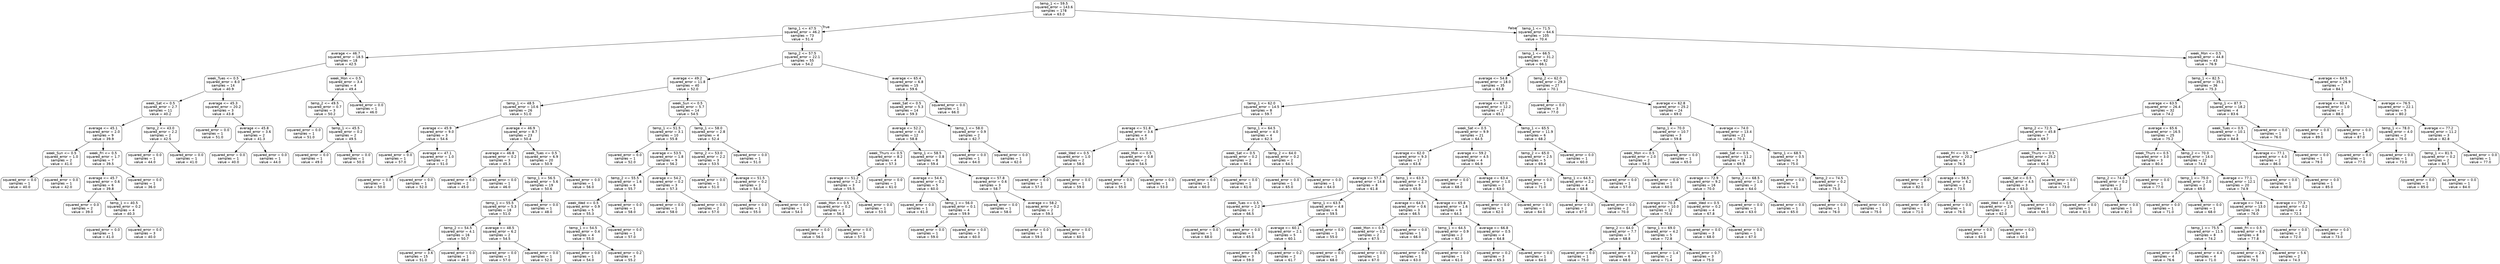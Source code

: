 digraph Tree {
node [shape=box, style="rounded", color="black", fontname="helvetica"] ;
edge [fontname="helvetica"] ;
0 [label="temp_1 <= 59.5\nsquared_error = 143.6\nsamples = 178\nvalue = 63.0"] ;
1 [label="temp_1 <= 47.5\nsquared_error = 46.2\nsamples = 73\nvalue = 51.4"] ;
0 -> 1 [labeldistance=2.5, labelangle=45, headlabel="True"] ;
2 [label="average <= 46.7\nsquared_error = 18.5\nsamples = 18\nvalue = 42.5"] ;
1 -> 2 ;
3 [label="week_Tues <= 0.5\nsquared_error = 8.0\nsamples = 14\nvalue = 40.9"] ;
2 -> 3 ;
4 [label="week_Sat <= 0.5\nsquared_error = 2.7\nsamples = 11\nvalue = 40.2"] ;
3 -> 4 ;
5 [label="average <= 45.1\nsquared_error = 2.0\nsamples = 9\nvalue = 39.9"] ;
4 -> 5 ;
6 [label="week_Sun <= 0.5\nsquared_error = 1.0\nsamples = 2\nvalue = 41.0"] ;
5 -> 6 ;
7 [label="squared_error = 0.0\nsamples = 1\nvalue = 40.0"] ;
6 -> 7 ;
8 [label="squared_error = 0.0\nsamples = 1\nvalue = 42.0"] ;
6 -> 8 ;
9 [label="week_Fri <= 0.5\nsquared_error = 1.7\nsamples = 7\nvalue = 39.5"] ;
5 -> 9 ;
10 [label="average <= 45.7\nsquared_error = 0.6\nsamples = 6\nvalue = 39.8"] ;
9 -> 10 ;
11 [label="squared_error = 0.0\nsamples = 2\nvalue = 39.0"] ;
10 -> 11 ;
12 [label="temp_1 <= 40.5\nsquared_error = 0.2\nsamples = 4\nvalue = 40.3"] ;
10 -> 12 ;
13 [label="squared_error = 0.0\nsamples = 1\nvalue = 41.0"] ;
12 -> 13 ;
14 [label="squared_error = 0.0\nsamples = 3\nvalue = 40.0"] ;
12 -> 14 ;
15 [label="squared_error = 0.0\nsamples = 1\nvalue = 36.0"] ;
9 -> 15 ;
16 [label="temp_2 <= 43.0\nsquared_error = 2.2\nsamples = 2\nvalue = 42.5"] ;
4 -> 16 ;
17 [label="squared_error = 0.0\nsamples = 1\nvalue = 44.0"] ;
16 -> 17 ;
18 [label="squared_error = 0.0\nsamples = 1\nvalue = 41.0"] ;
16 -> 18 ;
19 [label="average <= 45.3\nsquared_error = 20.2\nsamples = 3\nvalue = 43.8"] ;
3 -> 19 ;
20 [label="squared_error = 0.0\nsamples = 1\nvalue = 51.0"] ;
19 -> 20 ;
21 [label="average <= 45.8\nsquared_error = 3.6\nsamples = 2\nvalue = 41.3"] ;
19 -> 21 ;
22 [label="squared_error = 0.0\nsamples = 1\nvalue = 40.0"] ;
21 -> 22 ;
23 [label="squared_error = 0.0\nsamples = 1\nvalue = 44.0"] ;
21 -> 23 ;
24 [label="week_Mon <= 0.5\nsquared_error = 3.4\nsamples = 4\nvalue = 49.4"] ;
2 -> 24 ;
25 [label="temp_2 <= 49.5\nsquared_error = 0.7\nsamples = 3\nvalue = 50.2"] ;
24 -> 25 ;
26 [label="squared_error = 0.0\nsamples = 1\nvalue = 51.0"] ;
25 -> 26 ;
27 [label="temp_1 <= 45.5\nsquared_error = 0.2\nsamples = 2\nvalue = 49.5"] ;
25 -> 27 ;
28 [label="squared_error = 0.0\nsamples = 1\nvalue = 49.0"] ;
27 -> 28 ;
29 [label="squared_error = 0.0\nsamples = 1\nvalue = 50.0"] ;
27 -> 29 ;
30 [label="squared_error = 0.0\nsamples = 1\nvalue = 46.0"] ;
24 -> 30 ;
31 [label="temp_2 <= 57.5\nsquared_error = 22.1\nsamples = 55\nvalue = 54.2"] ;
1 -> 31 ;
32 [label="average <= 49.2\nsquared_error = 11.8\nsamples = 40\nvalue = 52.0"] ;
31 -> 32 ;
33 [label="temp_1 <= 48.5\nsquared_error = 10.6\nsamples = 26\nvalue = 51.0"] ;
32 -> 33 ;
34 [label="average <= 45.9\nsquared_error = 9.0\nsamples = 3\nvalue = 54.6"] ;
33 -> 34 ;
35 [label="squared_error = 0.0\nsamples = 1\nvalue = 57.0"] ;
34 -> 35 ;
36 [label="average <= 47.1\nsquared_error = 1.0\nsamples = 2\nvalue = 51.0"] ;
34 -> 36 ;
37 [label="squared_error = 0.0\nsamples = 1\nvalue = 50.0"] ;
36 -> 37 ;
38 [label="squared_error = 0.0\nsamples = 1\nvalue = 52.0"] ;
36 -> 38 ;
39 [label="average <= 46.9\nsquared_error = 8.7\nsamples = 23\nvalue = 50.4"] ;
33 -> 39 ;
40 [label="average <= 46.8\nsquared_error = 0.2\nsamples = 3\nvalue = 45.3"] ;
39 -> 40 ;
41 [label="squared_error = 0.0\nsamples = 2\nvalue = 45.0"] ;
40 -> 41 ;
42 [label="squared_error = 0.0\nsamples = 1\nvalue = 46.0"] ;
40 -> 42 ;
43 [label="week_Tues <= 0.5\nsquared_error = 6.9\nsamples = 20\nvalue = 50.9"] ;
39 -> 43 ;
44 [label="temp_1 <= 56.5\nsquared_error = 5.6\nsamples = 19\nvalue = 50.6"] ;
43 -> 44 ;
45 [label="temp_1 <= 55.5\nsquared_error = 5.3\nsamples = 18\nvalue = 51.0"] ;
44 -> 45 ;
46 [label="temp_2 <= 54.5\nsquared_error = 4.1\nsamples = 16\nvalue = 50.7"] ;
45 -> 46 ;
47 [label="squared_error = 3.6\nsamples = 15\nvalue = 51.0"] ;
46 -> 47 ;
48 [label="squared_error = 0.0\nsamples = 1\nvalue = 48.0"] ;
46 -> 48 ;
49 [label="average <= 48.5\nsquared_error = 6.2\nsamples = 2\nvalue = 54.5"] ;
45 -> 49 ;
50 [label="squared_error = 0.0\nsamples = 1\nvalue = 57.0"] ;
49 -> 50 ;
51 [label="squared_error = 0.0\nsamples = 1\nvalue = 52.0"] ;
49 -> 51 ;
52 [label="squared_error = 0.0\nsamples = 1\nvalue = 48.0"] ;
44 -> 52 ;
53 [label="squared_error = 0.0\nsamples = 1\nvalue = 56.0"] ;
43 -> 53 ;
54 [label="week_Sun <= 0.5\nsquared_error = 5.7\nsamples = 14\nvalue = 54.5"] ;
32 -> 54 ;
55 [label="temp_1 <= 51.5\nsquared_error = 3.1\nsamples = 10\nvalue = 55.8"] ;
54 -> 55 ;
56 [label="squared_error = 0.0\nsamples = 1\nvalue = 52.0"] ;
55 -> 56 ;
57 [label="average <= 53.5\nsquared_error = 1.8\nsamples = 9\nvalue = 56.2"] ;
55 -> 57 ;
58 [label="temp_2 <= 55.5\nsquared_error = 1.6\nsamples = 6\nvalue = 55.7"] ;
57 -> 58 ;
59 [label="week_Wed <= 0.5\nsquared_error = 0.9\nsamples = 5\nvalue = 55.3"] ;
58 -> 59 ;
60 [label="temp_1 <= 54.5\nsquared_error = 0.4\nsamples = 4\nvalue = 55.0"] ;
59 -> 60 ;
61 [label="squared_error = 0.0\nsamples = 1\nvalue = 54.0"] ;
60 -> 61 ;
62 [label="squared_error = 0.2\nsamples = 3\nvalue = 55.2"] ;
60 -> 62 ;
63 [label="squared_error = 0.0\nsamples = 1\nvalue = 57.0"] ;
59 -> 63 ;
64 [label="squared_error = 0.0\nsamples = 1\nvalue = 58.0"] ;
58 -> 64 ;
65 [label="average <= 54.2\nsquared_error = 0.2\nsamples = 3\nvalue = 57.3"] ;
57 -> 65 ;
66 [label="squared_error = 0.0\nsamples = 1\nvalue = 58.0"] ;
65 -> 66 ;
67 [label="squared_error = 0.0\nsamples = 2\nvalue = 57.0"] ;
65 -> 67 ;
68 [label="temp_1 <= 58.0\nsquared_error = 2.8\nsamples = 4\nvalue = 52.4"] ;
54 -> 68 ;
69 [label="temp_2 <= 53.0\nsquared_error = 2.2\nsamples = 3\nvalue = 53.5"] ;
68 -> 69 ;
70 [label="squared_error = 0.0\nsamples = 1\nvalue = 51.0"] ;
69 -> 70 ;
71 [label="average <= 51.5\nsquared_error = 0.2\nsamples = 2\nvalue = 54.3"] ;
69 -> 71 ;
72 [label="squared_error = 0.0\nsamples = 1\nvalue = 55.0"] ;
71 -> 72 ;
73 [label="squared_error = 0.0\nsamples = 1\nvalue = 54.0"] ;
71 -> 73 ;
74 [label="squared_error = 0.0\nsamples = 1\nvalue = 51.0"] ;
68 -> 74 ;
75 [label="average <= 65.4\nsquared_error = 6.8\nsamples = 15\nvalue = 59.6"] ;
31 -> 75 ;
76 [label="week_Sat <= 0.5\nsquared_error = 5.3\nsamples = 14\nvalue = 59.3"] ;
75 -> 76 ;
77 [label="average <= 52.2\nsquared_error = 4.0\nsamples = 12\nvalue = 58.8"] ;
76 -> 77 ;
78 [label="week_Thurs <= 0.5\nsquared_error = 8.2\nsamples = 4\nvalue = 57.3"] ;
77 -> 78 ;
79 [label="average <= 51.2\nsquared_error = 2.2\nsamples = 3\nvalue = 55.5"] ;
78 -> 79 ;
80 [label="week_Mon <= 0.5\nsquared_error = 0.2\nsamples = 2\nvalue = 56.3"] ;
79 -> 80 ;
81 [label="squared_error = 0.0\nsamples = 1\nvalue = 56.0"] ;
80 -> 81 ;
82 [label="squared_error = 0.0\nsamples = 1\nvalue = 57.0"] ;
80 -> 82 ;
83 [label="squared_error = 0.0\nsamples = 1\nvalue = 53.0"] ;
79 -> 83 ;
84 [label="squared_error = 0.0\nsamples = 1\nvalue = 61.0"] ;
78 -> 84 ;
85 [label="temp_1 <= 58.5\nsquared_error = 0.8\nsamples = 8\nvalue = 59.4"] ;
77 -> 85 ;
86 [label="average <= 54.6\nsquared_error = 0.2\nsamples = 5\nvalue = 60.0"] ;
85 -> 86 ;
87 [label="squared_error = 0.0\nsamples = 1\nvalue = 61.0"] ;
86 -> 87 ;
88 [label="temp_1 <= 56.0\nsquared_error = 0.1\nsamples = 4\nvalue = 59.9"] ;
86 -> 88 ;
89 [label="squared_error = 0.0\nsamples = 1\nvalue = 59.0"] ;
88 -> 89 ;
90 [label="squared_error = 0.0\nsamples = 3\nvalue = 60.0"] ;
88 -> 90 ;
91 [label="average <= 57.8\nsquared_error = 0.6\nsamples = 3\nvalue = 58.7"] ;
85 -> 91 ;
92 [label="squared_error = 0.0\nsamples = 1\nvalue = 58.0"] ;
91 -> 92 ;
93 [label="average <= 58.2\nsquared_error = 0.2\nsamples = 2\nvalue = 59.3"] ;
91 -> 93 ;
94 [label="squared_error = 0.0\nsamples = 1\nvalue = 59.0"] ;
93 -> 94 ;
95 [label="squared_error = 0.0\nsamples = 1\nvalue = 60.0"] ;
93 -> 95 ;
96 [label="temp_1 <= 58.0\nsquared_error = 0.9\nsamples = 2\nvalue = 62.7"] ;
76 -> 96 ;
97 [label="squared_error = 0.0\nsamples = 1\nvalue = 64.0"] ;
96 -> 97 ;
98 [label="squared_error = 0.0\nsamples = 1\nvalue = 62.0"] ;
96 -> 98 ;
99 [label="squared_error = 0.0\nsamples = 1\nvalue = 66.0"] ;
75 -> 99 ;
100 [label="temp_1 <= 71.5\nsquared_error = 64.6\nsamples = 105\nvalue = 70.4"] ;
0 -> 100 [labeldistance=2.5, labelangle=-45, headlabel="False"] ;
101 [label="temp_1 <= 66.5\nsquared_error = 31.2\nsamples = 62\nvalue = 66.1"] ;
100 -> 101 ;
102 [label="average <= 54.8\nsquared_error = 18.0\nsamples = 35\nvalue = 63.8"] ;
101 -> 102 ;
103 [label="temp_1 <= 62.0\nsquared_error = 14.5\nsamples = 8\nvalue = 59.7"] ;
102 -> 103 ;
104 [label="average <= 51.8\nsquared_error = 3.6\nsamples = 4\nvalue = 55.7"] ;
103 -> 104 ;
105 [label="week_Wed <= 0.5\nsquared_error = 1.0\nsamples = 2\nvalue = 58.0"] ;
104 -> 105 ;
106 [label="squared_error = 0.0\nsamples = 1\nvalue = 57.0"] ;
105 -> 106 ;
107 [label="squared_error = 0.0\nsamples = 1\nvalue = 59.0"] ;
105 -> 107 ;
108 [label="week_Mon <= 0.5\nsquared_error = 0.8\nsamples = 2\nvalue = 54.5"] ;
104 -> 108 ;
109 [label="squared_error = 0.0\nsamples = 1\nvalue = 55.0"] ;
108 -> 109 ;
110 [label="squared_error = 0.0\nsamples = 1\nvalue = 53.0"] ;
108 -> 110 ;
111 [label="temp_1 <= 64.5\nsquared_error = 4.0\nsamples = 4\nvalue = 62.3"] ;
103 -> 111 ;
112 [label="week_Sat <= 0.5\nsquared_error = 0.2\nsamples = 2\nvalue = 60.6"] ;
111 -> 112 ;
113 [label="squared_error = 0.0\nsamples = 1\nvalue = 60.0"] ;
112 -> 113 ;
114 [label="squared_error = 0.0\nsamples = 1\nvalue = 61.0"] ;
112 -> 114 ;
115 [label="temp_2 <= 64.0\nsquared_error = 0.2\nsamples = 2\nvalue = 64.5"] ;
111 -> 115 ;
116 [label="squared_error = 0.0\nsamples = 1\nvalue = 65.0"] ;
115 -> 116 ;
117 [label="squared_error = 0.0\nsamples = 1\nvalue = 64.0"] ;
115 -> 117 ;
118 [label="average <= 67.0\nsquared_error = 12.2\nsamples = 27\nvalue = 65.1"] ;
102 -> 118 ;
119 [label="week_Sat <= 0.5\nsquared_error = 9.9\nsamples = 21\nvalue = 64.5"] ;
118 -> 119 ;
120 [label="average <= 62.0\nsquared_error = 9.3\nsamples = 17\nvalue = 63.8"] ;
119 -> 120 ;
121 [label="average <= 57.2\nsquared_error = 14.8\nsamples = 8\nvalue = 61.8"] ;
120 -> 121 ;
122 [label="week_Tues <= 0.5\nsquared_error = 2.2\nsamples = 2\nvalue = 66.5"] ;
121 -> 122 ;
123 [label="squared_error = 0.0\nsamples = 1\nvalue = 68.0"] ;
122 -> 123 ;
124 [label="squared_error = 0.0\nsamples = 1\nvalue = 65.0"] ;
122 -> 124 ;
125 [label="temp_1 <= 63.5\nsquared_error = 4.8\nsamples = 6\nvalue = 59.5"] ;
121 -> 125 ;
126 [label="average <= 60.1\nsquared_error = 2.1\nsamples = 5\nvalue = 60.1"] ;
125 -> 126 ;
127 [label="squared_error = 0.5\nsamples = 3\nvalue = 59.0"] ;
126 -> 127 ;
128 [label="squared_error = 0.2\nsamples = 2\nvalue = 61.7"] ;
126 -> 128 ;
129 [label="squared_error = 0.0\nsamples = 1\nvalue = 55.0"] ;
125 -> 129 ;
130 [label="temp_1 <= 63.5\nsquared_error = 2.3\nsamples = 9\nvalue = 65.0"] ;
120 -> 130 ;
131 [label="average <= 64.5\nsquared_error = 0.6\nsamples = 3\nvalue = 66.5"] ;
130 -> 131 ;
132 [label="week_Mon <= 0.5\nsquared_error = 0.2\nsamples = 2\nvalue = 67.5"] ;
131 -> 132 ;
133 [label="squared_error = 0.0\nsamples = 1\nvalue = 68.0"] ;
132 -> 133 ;
134 [label="squared_error = 0.0\nsamples = 1\nvalue = 67.0"] ;
132 -> 134 ;
135 [label="squared_error = 0.0\nsamples = 1\nvalue = 66.0"] ;
131 -> 135 ;
136 [label="average <= 65.8\nsquared_error = 1.6\nsamples = 6\nvalue = 64.3"] ;
130 -> 136 ;
137 [label="temp_1 <= 64.5\nsquared_error = 0.9\nsamples = 2\nvalue = 62.3"] ;
136 -> 137 ;
138 [label="squared_error = 0.0\nsamples = 1\nvalue = 63.0"] ;
137 -> 138 ;
139 [label="squared_error = 0.0\nsamples = 1\nvalue = 61.0"] ;
137 -> 139 ;
140 [label="average <= 66.8\nsquared_error = 0.5\nsamples = 4\nvalue = 64.8"] ;
136 -> 140 ;
141 [label="squared_error = 0.2\nsamples = 3\nvalue = 65.3"] ;
140 -> 141 ;
142 [label="squared_error = 0.0\nsamples = 1\nvalue = 64.0"] ;
140 -> 142 ;
143 [label="average <= 59.2\nsquared_error = 4.5\nsamples = 4\nvalue = 66.9"] ;
119 -> 143 ;
144 [label="squared_error = 0.0\nsamples = 2\nvalue = 68.0"] ;
143 -> 144 ;
145 [label="average <= 63.4\nsquared_error = 1.0\nsamples = 2\nvalue = 63.0"] ;
143 -> 145 ;
146 [label="squared_error = 0.0\nsamples = 1\nvalue = 62.0"] ;
145 -> 146 ;
147 [label="squared_error = 0.0\nsamples = 1\nvalue = 64.0"] ;
145 -> 147 ;
148 [label="temp_1 <= 65.5\nsquared_error = 11.9\nsamples = 6\nvalue = 68.2"] ;
118 -> 148 ;
149 [label="temp_2 <= 65.0\nsquared_error = 2.5\nsamples = 5\nvalue = 69.4"] ;
148 -> 149 ;
150 [label="squared_error = 0.0\nsamples = 1\nvalue = 71.0"] ;
149 -> 150 ;
151 [label="temp_1 <= 64.5\nsquared_error = 2.2\nsamples = 4\nvalue = 68.8"] ;
149 -> 151 ;
152 [label="squared_error = 0.0\nsamples = 2\nvalue = 67.0"] ;
151 -> 152 ;
153 [label="squared_error = 0.0\nsamples = 2\nvalue = 70.0"] ;
151 -> 153 ;
154 [label="squared_error = 0.0\nsamples = 1\nvalue = 60.0"] ;
148 -> 154 ;
155 [label="temp_2 <= 62.0\nsquared_error = 29.3\nsamples = 27\nvalue = 70.1"] ;
101 -> 155 ;
156 [label="squared_error = 0.0\nsamples = 3\nvalue = 77.0"] ;
155 -> 156 ;
157 [label="average <= 62.8\nsquared_error = 25.2\nsamples = 24\nvalue = 69.0"] ;
155 -> 157 ;
158 [label="temp_1 <= 70.0\nsquared_error = 10.7\nsamples = 3\nvalue = 59.8"] ;
157 -> 158 ;
159 [label="week_Mon <= 0.5\nsquared_error = 2.0\nsamples = 2\nvalue = 58.0"] ;
158 -> 159 ;
160 [label="squared_error = 0.0\nsamples = 1\nvalue = 57.0"] ;
159 -> 160 ;
161 [label="squared_error = 0.0\nsamples = 1\nvalue = 60.0"] ;
159 -> 161 ;
162 [label="squared_error = 0.0\nsamples = 1\nvalue = 65.0"] ;
158 -> 162 ;
163 [label="average <= 74.0\nsquared_error = 13.4\nsamples = 21\nvalue = 70.3"] ;
157 -> 163 ;
164 [label="week_Sat <= 0.5\nsquared_error = 11.2\nsamples = 18\nvalue = 69.5"] ;
163 -> 164 ;
165 [label="average <= 72.9\nsquared_error = 9.2\nsamples = 16\nvalue = 70.0"] ;
164 -> 165 ;
166 [label="average <= 70.3\nsquared_error = 10.0\nsamples = 12\nvalue = 70.6"] ;
165 -> 166 ;
167 [label="temp_2 <= 64.0\nsquared_error = 7.7\nsamples = 7\nvalue = 68.8"] ;
166 -> 167 ;
168 [label="squared_error = 0.0\nsamples = 1\nvalue = 75.0"] ;
167 -> 168 ;
169 [label="squared_error = 3.2\nsamples = 6\nvalue = 68.0"] ;
167 -> 169 ;
170 [label="temp_1 <= 69.0\nsquared_error = 4.2\nsamples = 5\nvalue = 72.8"] ;
166 -> 170 ;
171 [label="squared_error = 1.4\nsamples = 2\nvalue = 71.4"] ;
170 -> 171 ;
172 [label="squared_error = 0.7\nsamples = 3\nvalue = 75.0"] ;
170 -> 172 ;
173 [label="week_Wed <= 0.5\nsquared_error = 0.2\nsamples = 4\nvalue = 67.8"] ;
165 -> 173 ;
174 [label="squared_error = 0.0\nsamples = 3\nvalue = 68.0"] ;
173 -> 174 ;
175 [label="squared_error = 0.0\nsamples = 1\nvalue = 67.0"] ;
173 -> 175 ;
176 [label="temp_2 <= 68.5\nsquared_error = 1.0\nsamples = 2\nvalue = 64.0"] ;
164 -> 176 ;
177 [label="squared_error = 0.0\nsamples = 1\nvalue = 63.0"] ;
176 -> 177 ;
178 [label="squared_error = 0.0\nsamples = 1\nvalue = 65.0"] ;
176 -> 178 ;
179 [label="temp_1 <= 68.5\nsquared_error = 0.5\nsamples = 3\nvalue = 75.0"] ;
163 -> 179 ;
180 [label="squared_error = 0.0\nsamples = 1\nvalue = 74.0"] ;
179 -> 180 ;
181 [label="temp_2 <= 74.5\nsquared_error = 0.2\nsamples = 2\nvalue = 75.3"] ;
179 -> 181 ;
182 [label="squared_error = 0.0\nsamples = 1\nvalue = 76.0"] ;
181 -> 182 ;
183 [label="squared_error = 0.0\nsamples = 1\nvalue = 75.0"] ;
181 -> 183 ;
184 [label="week_Mon <= 0.5\nsquared_error = 44.8\nsamples = 43\nvalue = 76.9"] ;
100 -> 184 ;
185 [label="temp_1 <= 82.5\nsquared_error = 35.1\nsamples = 36\nvalue = 75.3"] ;
184 -> 185 ;
186 [label="average <= 63.5\nsquared_error = 26.4\nsamples = 32\nvalue = 74.2"] ;
185 -> 186 ;
187 [label="temp_2 <= 72.5\nsquared_error = 45.8\nsamples = 7\nvalue = 69.7"] ;
186 -> 187 ;
188 [label="week_Fri <= 0.5\nsquared_error = 20.2\nsamples = 3\nvalue = 76.3"] ;
187 -> 188 ;
189 [label="squared_error = 0.0\nsamples = 1\nvalue = 82.0"] ;
188 -> 189 ;
190 [label="average <= 56.5\nsquared_error = 6.2\nsamples = 2\nvalue = 73.5"] ;
188 -> 190 ;
191 [label="squared_error = 0.0\nsamples = 1\nvalue = 71.0"] ;
190 -> 191 ;
192 [label="squared_error = 0.0\nsamples = 1\nvalue = 76.0"] ;
190 -> 192 ;
193 [label="week_Thurs <= 0.5\nsquared_error = 25.2\nsamples = 4\nvalue = 66.3"] ;
187 -> 193 ;
194 [label="week_Sat <= 0.5\nsquared_error = 4.5\nsamples = 3\nvalue = 63.0"] ;
193 -> 194 ;
195 [label="week_Wed <= 0.5\nsquared_error = 2.0\nsamples = 2\nvalue = 62.0"] ;
194 -> 195 ;
196 [label="squared_error = 0.0\nsamples = 1\nvalue = 63.0"] ;
195 -> 196 ;
197 [label="squared_error = 0.0\nsamples = 1\nvalue = 60.0"] ;
195 -> 197 ;
198 [label="squared_error = 0.0\nsamples = 1\nvalue = 66.0"] ;
194 -> 198 ;
199 [label="squared_error = 0.0\nsamples = 1\nvalue = 73.0"] ;
193 -> 199 ;
200 [label="average <= 65.6\nsquared_error = 16.5\nsamples = 25\nvalue = 75.2"] ;
186 -> 200 ;
201 [label="week_Thurs <= 0.5\nsquared_error = 3.0\nsamples = 3\nvalue = 80.4"] ;
200 -> 201 ;
202 [label="temp_2 <= 74.0\nsquared_error = 0.2\nsamples = 2\nvalue = 81.2"] ;
201 -> 202 ;
203 [label="squared_error = 0.0\nsamples = 1\nvalue = 81.0"] ;
202 -> 203 ;
204 [label="squared_error = 0.0\nsamples = 1\nvalue = 82.0"] ;
202 -> 204 ;
205 [label="squared_error = 0.0\nsamples = 1\nvalue = 77.0"] ;
201 -> 205 ;
206 [label="temp_2 <= 70.0\nsquared_error = 14.0\nsamples = 22\nvalue = 74.4"] ;
200 -> 206 ;
207 [label="temp_1 <= 75.0\nsquared_error = 2.0\nsamples = 2\nvalue = 69.0"] ;
206 -> 207 ;
208 [label="squared_error = 0.0\nsamples = 1\nvalue = 71.0"] ;
207 -> 208 ;
209 [label="squared_error = 0.0\nsamples = 1\nvalue = 68.0"] ;
207 -> 209 ;
210 [label="average <= 77.1\nsquared_error = 12.1\nsamples = 20\nvalue = 74.9"] ;
206 -> 210 ;
211 [label="average <= 74.6\nsquared_error = 13.0\nsamples = 16\nvalue = 76.0"] ;
210 -> 211 ;
212 [label="temp_1 <= 75.5\nsquared_error = 11.5\nsamples = 8\nvalue = 74.2"] ;
211 -> 212 ;
213 [label="squared_error = 3.7\nsamples = 4\nvalue = 76.6"] ;
212 -> 213 ;
214 [label="squared_error = 4.4\nsamples = 4\nvalue = 71.0"] ;
212 -> 214 ;
215 [label="week_Fri <= 0.5\nsquared_error = 8.0\nsamples = 8\nvalue = 77.8"] ;
211 -> 215 ;
216 [label="squared_error = 2.6\nsamples = 6\nvalue = 79.1"] ;
215 -> 216 ;
217 [label="squared_error = 5.6\nsamples = 2\nvalue = 74.3"] ;
215 -> 217 ;
218 [label="average <= 77.3\nsquared_error = 0.2\nsamples = 4\nvalue = 72.3"] ;
210 -> 218 ;
219 [label="squared_error = 0.0\nsamples = 2\nvalue = 72.0"] ;
218 -> 219 ;
220 [label="squared_error = 0.0\nsamples = 2\nvalue = 73.0"] ;
218 -> 220 ;
221 [label="temp_1 <= 87.5\nsquared_error = 18.2\nsamples = 4\nvalue = 83.6"] ;
185 -> 221 ;
222 [label="week_Tues <= 0.5\nsquared_error = 10.1\nsamples = 3\nvalue = 84.8"] ;
221 -> 222 ;
223 [label="average <= 77.1\nsquared_error = 4.0\nsamples = 2\nvalue = 86.0"] ;
222 -> 223 ;
224 [label="squared_error = 0.0\nsamples = 1\nvalue = 90.0"] ;
223 -> 224 ;
225 [label="squared_error = 0.0\nsamples = 1\nvalue = 85.0"] ;
223 -> 225 ;
226 [label="squared_error = 0.0\nsamples = 1\nvalue = 79.0"] ;
222 -> 226 ;
227 [label="squared_error = 0.0\nsamples = 1\nvalue = 76.0"] ;
221 -> 227 ;
228 [label="average <= 64.5\nsquared_error = 26.9\nsamples = 7\nvalue = 84.1"] ;
184 -> 228 ;
229 [label="average <= 60.4\nsquared_error = 1.0\nsamples = 2\nvalue = 88.0"] ;
228 -> 229 ;
230 [label="squared_error = 0.0\nsamples = 1\nvalue = 89.0"] ;
229 -> 230 ;
231 [label="squared_error = 0.0\nsamples = 1\nvalue = 87.0"] ;
229 -> 231 ;
232 [label="average <= 76.5\nsquared_error = 22.1\nsamples = 5\nvalue = 80.2"] ;
228 -> 232 ;
233 [label="temp_1 <= 78.0\nsquared_error = 4.0\nsamples = 2\nvalue = 75.0"] ;
232 -> 233 ;
234 [label="squared_error = 0.0\nsamples = 1\nvalue = 77.0"] ;
233 -> 234 ;
235 [label="squared_error = 0.0\nsamples = 1\nvalue = 73.0"] ;
233 -> 235 ;
236 [label="average <= 77.2\nsquared_error = 11.2\nsamples = 3\nvalue = 82.8"] ;
232 -> 236 ;
237 [label="temp_1 <= 81.5\nsquared_error = 0.2\nsamples = 2\nvalue = 84.7"] ;
236 -> 237 ;
238 [label="squared_error = 0.0\nsamples = 1\nvalue = 85.0"] ;
237 -> 238 ;
239 [label="squared_error = 0.0\nsamples = 1\nvalue = 84.0"] ;
237 -> 239 ;
240 [label="squared_error = 0.0\nsamples = 1\nvalue = 77.0"] ;
236 -> 240 ;
}